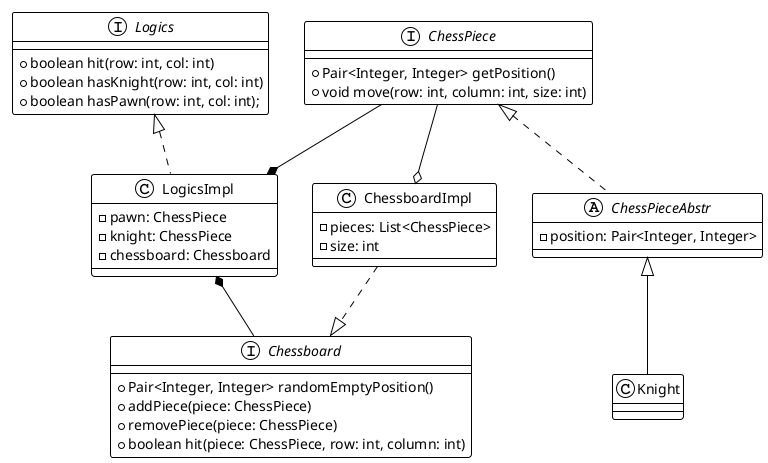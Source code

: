 @startuml classes
!theme plain

interface Logics {
    + boolean hit(row: int, col: int)
    + boolean hasKnight(row: int, col: int)
    + boolean hasPawn(row: int, col: int);
}

class LogicsImpl {
    - pawn: ChessPiece
    - knight: ChessPiece
    - chessboard: Chessboard
}

interface Chessboard {
    + Pair<Integer, Integer> randomEmptyPosition()
    + addPiece(piece: ChessPiece)
    + removePiece(piece: ChessPiece)
    + boolean hit(piece: ChessPiece, row: int, column: int)
}

class ChessboardImpl {
    - pieces: List<ChessPiece>
    - size: int
}

interface ChessPiece {
    + Pair<Integer, Integer> getPosition()
    + void move(row: int, column: int, size: int)
}

abstract class ChessPieceAbstr {
    - position: Pair<Integer, Integer>
}

class Knight {
}

LogicsImpl .up.|> Logics
ChessboardImpl .down.|> Chessboard
ChessPieceAbstr .up.|> ChessPiece
ChessPieceAbstr <|-- Knight

ChessPiece --o ChessboardImpl
ChessPiece --* LogicsImpl
Chessboard -left-* LogicsImpl

@enduml